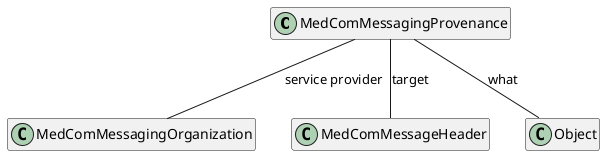 @startuml MedComMessagingProvenance

hide empty members

class "MedComMessagingProvenance" as provenance
class "MedComMessagingOrganization" as serviceProvider
class "MedComMessageHeader" as target
class "Object" as what

provenance -- serviceProvider : "service provider"
provenance -- target : "target"
provenance -- what : "what"

@enduml